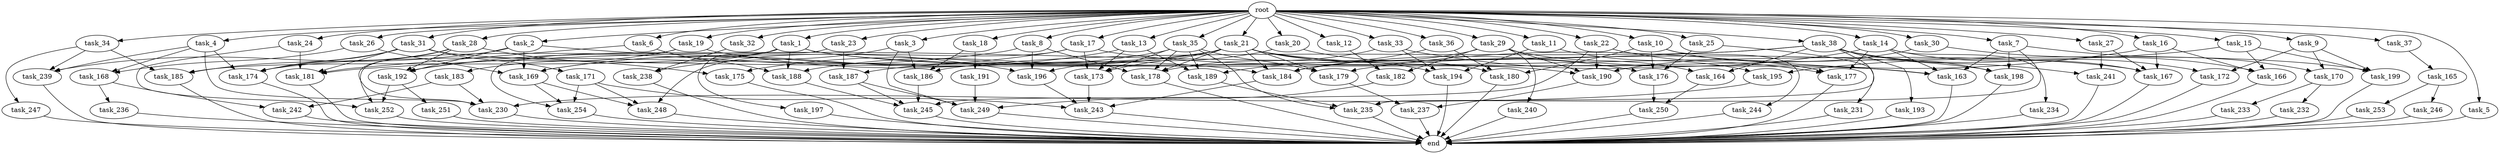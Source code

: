 digraph G {
  task_171 [size="420906795.008000"];
  task_32 [size="1.024000"];
  task_191 [size="214748364.800000"];
  task_247 [size="549755813.888000"];
  task_27 [size="1.024000"];
  task_251 [size="858993459.200000"];
  task_4 [size="1.024000"];
  task_2 [size="1.024000"];
  task_13 [size="1.024000"];
  task_182 [size="858993459.200000"];
  task_186 [size="506806140.928000"];
  task_177 [size="1357209665.536000"];
  task_168 [size="627065225.216000"];
  task_245 [size="1967095021.568000"];
  task_6 [size="1.024000"];
  task_9 [size="1.024000"];
  task_20 [size="1.024000"];
  task_175 [size="446676598.784000"];
  task_189 [size="1769526525.952000"];
  task_165 [size="34359738.368000"];
  task_188 [size="1236950581.248000"];
  task_231 [size="420906795.008000"];
  task_183 [size="549755813.888000"];
  task_242 [size="910533066.752000"];
  task_179 [size="1546188226.560000"];
  task_36 [size="1.024000"];
  task_16 [size="1.024000"];
  task_185 [size="1520418422.784000"];
  task_249 [size="807453851.648000"];
  task_243 [size="1365799600.128000"];
  task_198 [size="1322849927.168000"];
  task_170 [size="833223655.424000"];
  task_15 [size="1.024000"];
  task_10 [size="1.024000"];
  task_29 [size="1.024000"];
  task_199 [size="309237645.312000"];
  task_240 [size="309237645.312000"];
  task_250 [size="893353197.568000"];
  task_235 [size="1941325217.792000"];
  task_167 [size="1185410973.696000"];
  task_190 [size="1752346656.768000"];
  task_237 [size="1099511627.776000"];
  task_26 [size="1.024000"];
  task_25 [size="1.024000"];
  task_31 [size="1.024000"];
  end [size="0.000000"];
  task_169 [size="1597727834.112000"];
  task_192 [size="1391569403.904000"];
  task_239 [size="1322849927.168000"];
  task_180 [size="1254130450.432000"];
  task_18 [size="1.024000"];
  task_12 [size="1.024000"];
  task_230 [size="1391569403.904000"];
  task_33 [size="1.024000"];
  task_238 [size="429496729.600000"];
  task_197 [size="549755813.888000"];
  task_14 [size="1.024000"];
  task_241 [size="498216206.336000"];
  task_253 [size="214748364.800000"];
  task_173 [size="1348619730.944000"];
  task_236 [size="214748364.800000"];
  task_246 [size="214748364.800000"];
  task_184 [size="601295421.440000"];
  task_174 [size="944892805.120000"];
  task_21 [size="1.024000"];
  task_37 [size="1.024000"];
  task_244 [size="420906795.008000"];
  task_196 [size="1142461300.736000"];
  task_187 [size="893353197.568000"];
  task_23 [size="1.024000"];
  task_176 [size="979252543.488000"];
  root [size="0.000000"];
  task_5 [size="1.024000"];
  task_195 [size="171798691.840000"];
  task_193 [size="77309411.328000"];
  task_11 [size="1.024000"];
  task_194 [size="970662608.896000"];
  task_234 [size="77309411.328000"];
  task_3 [size="1.024000"];
  task_166 [size="618475290.624000"];
  task_19 [size="1.024000"];
  task_232 [size="858993459.200000"];
  task_22 [size="1.024000"];
  task_28 [size="1.024000"];
  task_7 [size="1.024000"];
  task_34 [size="1.024000"];
  task_233 [size="858993459.200000"];
  task_254 [size="249108103.168000"];
  task_252 [size="1151051235.328000"];
  task_17 [size="1.024000"];
  task_248 [size="352187318.272000"];
  task_164 [size="386547056.640000"];
  task_178 [size="2001454759.936000"];
  task_1 [size="1.024000"];
  task_181 [size="1262720385.024000"];
  task_172 [size="214748364.800000"];
  task_35 [size="1.024000"];
  task_163 [size="1889785610.240000"];
  task_30 [size="1.024000"];
  task_38 [size="1.024000"];
  task_24 [size="1.024000"];
  task_8 [size="1.024000"];

  task_171 -> task_243 [size="75497472.000000"];
  task_171 -> task_248 [size="75497472.000000"];
  task_171 -> task_254 [size="75497472.000000"];
  task_32 -> task_238 [size="209715200.000000"];
  task_191 -> task_249 [size="411041792.000000"];
  task_247 -> end [size="1.000000"];
  task_27 -> task_167 [size="411041792.000000"];
  task_27 -> task_241 [size="411041792.000000"];
  task_251 -> end [size="1.000000"];
  task_4 -> task_230 [size="75497472.000000"];
  task_4 -> task_168 [size="75497472.000000"];
  task_4 -> task_174 [size="75497472.000000"];
  task_4 -> task_239 [size="75497472.000000"];
  task_2 -> task_169 [size="679477248.000000"];
  task_2 -> task_192 [size="679477248.000000"];
  task_2 -> task_196 [size="679477248.000000"];
  task_2 -> task_239 [size="679477248.000000"];
  task_13 -> task_169 [size="209715200.000000"];
  task_13 -> task_173 [size="209715200.000000"];
  task_13 -> task_189 [size="209715200.000000"];
  task_182 -> task_249 [size="33554432.000000"];
  task_186 -> task_245 [size="536870912.000000"];
  task_177 -> end [size="1.000000"];
  task_168 -> task_242 [size="209715200.000000"];
  task_168 -> task_236 [size="209715200.000000"];
  task_245 -> end [size="1.000000"];
  task_6 -> task_181 [size="536870912.000000"];
  task_6 -> task_188 [size="536870912.000000"];
  task_9 -> task_199 [size="134217728.000000"];
  task_9 -> task_170 [size="134217728.000000"];
  task_9 -> task_172 [size="134217728.000000"];
  task_20 -> task_180 [size="134217728.000000"];
  task_20 -> task_196 [size="134217728.000000"];
  task_175 -> end [size="1.000000"];
  task_189 -> task_235 [size="301989888.000000"];
  task_165 -> task_246 [size="209715200.000000"];
  task_165 -> task_253 [size="209715200.000000"];
  task_188 -> task_245 [size="411041792.000000"];
  task_231 -> end [size="1.000000"];
  task_183 -> task_230 [size="679477248.000000"];
  task_183 -> task_242 [size="679477248.000000"];
  task_242 -> end [size="1.000000"];
  task_179 -> task_237 [size="536870912.000000"];
  task_36 -> task_189 [size="679477248.000000"];
  task_36 -> task_180 [size="679477248.000000"];
  task_16 -> task_167 [size="536870912.000000"];
  task_16 -> task_179 [size="536870912.000000"];
  task_16 -> task_166 [size="536870912.000000"];
  task_185 -> end [size="1.000000"];
  task_249 -> end [size="1.000000"];
  task_243 -> end [size="1.000000"];
  task_198 -> end [size="1.000000"];
  task_170 -> task_232 [size="838860800.000000"];
  task_170 -> task_233 [size="838860800.000000"];
  task_15 -> task_195 [size="33554432.000000"];
  task_15 -> task_199 [size="33554432.000000"];
  task_15 -> task_166 [size="33554432.000000"];
  task_10 -> task_176 [size="411041792.000000"];
  task_10 -> task_180 [size="411041792.000000"];
  task_10 -> task_177 [size="411041792.000000"];
  task_10 -> task_244 [size="411041792.000000"];
  task_29 -> task_240 [size="301989888.000000"];
  task_29 -> task_182 [size="301989888.000000"];
  task_29 -> task_184 [size="301989888.000000"];
  task_29 -> task_164 [size="301989888.000000"];
  task_29 -> task_190 [size="301989888.000000"];
  task_199 -> end [size="1.000000"];
  task_240 -> end [size="1.000000"];
  task_250 -> end [size="1.000000"];
  task_235 -> end [size="1.000000"];
  task_167 -> end [size="1.000000"];
  task_190 -> task_237 [size="536870912.000000"];
  task_237 -> end [size="1.000000"];
  task_26 -> task_169 [size="536870912.000000"];
  task_26 -> task_168 [size="536870912.000000"];
  task_25 -> task_231 [size="411041792.000000"];
  task_25 -> task_176 [size="411041792.000000"];
  task_31 -> task_163 [size="411041792.000000"];
  task_31 -> task_185 [size="411041792.000000"];
  task_31 -> task_171 [size="411041792.000000"];
  task_31 -> task_174 [size="411041792.000000"];
  task_31 -> task_181 [size="411041792.000000"];
  task_169 -> task_248 [size="134217728.000000"];
  task_169 -> task_254 [size="134217728.000000"];
  task_192 -> task_252 [size="838860800.000000"];
  task_192 -> task_251 [size="838860800.000000"];
  task_239 -> end [size="1.000000"];
  task_180 -> end [size="1.000000"];
  task_18 -> task_186 [size="209715200.000000"];
  task_18 -> task_191 [size="209715200.000000"];
  task_12 -> task_182 [size="536870912.000000"];
  task_230 -> end [size="1.000000"];
  task_33 -> task_194 [size="679477248.000000"];
  task_33 -> task_163 [size="679477248.000000"];
  task_33 -> task_178 [size="679477248.000000"];
  task_238 -> end [size="1.000000"];
  task_197 -> end [size="1.000000"];
  task_14 -> task_167 [size="75497472.000000"];
  task_14 -> task_163 [size="75497472.000000"];
  task_14 -> task_184 [size="75497472.000000"];
  task_14 -> task_177 [size="75497472.000000"];
  task_14 -> task_234 [size="75497472.000000"];
  task_241 -> end [size="1.000000"];
  task_253 -> end [size="1.000000"];
  task_173 -> task_243 [size="209715200.000000"];
  task_236 -> end [size="1.000000"];
  task_246 -> end [size="1.000000"];
  task_184 -> task_243 [size="838860800.000000"];
  task_174 -> end [size="1.000000"];
  task_21 -> task_175 [size="134217728.000000"];
  task_21 -> task_176 [size="134217728.000000"];
  task_21 -> task_184 [size="134217728.000000"];
  task_21 -> task_188 [size="134217728.000000"];
  task_21 -> task_178 [size="134217728.000000"];
  task_21 -> task_194 [size="134217728.000000"];
  task_21 -> task_199 [size="134217728.000000"];
  task_21 -> task_174 [size="134217728.000000"];
  task_21 -> task_173 [size="134217728.000000"];
  task_21 -> task_179 [size="134217728.000000"];
  task_37 -> task_165 [size="33554432.000000"];
  task_244 -> end [size="1.000000"];
  task_196 -> task_243 [size="209715200.000000"];
  task_187 -> task_245 [size="134217728.000000"];
  task_187 -> task_249 [size="134217728.000000"];
  task_23 -> task_187 [size="33554432.000000"];
  task_23 -> task_254 [size="33554432.000000"];
  task_176 -> task_250 [size="33554432.000000"];
  root -> task_12 [size="1.000000"];
  root -> task_36 [size="1.000000"];
  root -> task_16 [size="1.000000"];
  root -> task_9 [size="1.000000"];
  root -> task_1 [size="1.000000"];
  root -> task_11 [size="1.000000"];
  root -> task_22 [size="1.000000"];
  root -> task_7 [size="1.000000"];
  root -> task_28 [size="1.000000"];
  root -> task_4 [size="1.000000"];
  root -> task_34 [size="1.000000"];
  root -> task_2 [size="1.000000"];
  root -> task_15 [size="1.000000"];
  root -> task_10 [size="1.000000"];
  root -> task_29 [size="1.000000"];
  root -> task_21 [size="1.000000"];
  root -> task_17 [size="1.000000"];
  root -> task_18 [size="1.000000"];
  root -> task_27 [size="1.000000"];
  root -> task_20 [size="1.000000"];
  root -> task_23 [size="1.000000"];
  root -> task_6 [size="1.000000"];
  root -> task_32 [size="1.000000"];
  root -> task_5 [size="1.000000"];
  root -> task_37 [size="1.000000"];
  root -> task_26 [size="1.000000"];
  root -> task_25 [size="1.000000"];
  root -> task_8 [size="1.000000"];
  root -> task_35 [size="1.000000"];
  root -> task_13 [size="1.000000"];
  root -> task_30 [size="1.000000"];
  root -> task_19 [size="1.000000"];
  root -> task_33 [size="1.000000"];
  root -> task_38 [size="1.000000"];
  root -> task_24 [size="1.000000"];
  root -> task_3 [size="1.000000"];
  root -> task_31 [size="1.000000"];
  root -> task_14 [size="1.000000"];
  task_5 -> end [size="1.000000"];
  task_195 -> task_230 [size="301989888.000000"];
  task_193 -> end [size="1.000000"];
  task_11 -> task_194 [size="134217728.000000"];
  task_11 -> task_195 [size="134217728.000000"];
  task_194 -> end [size="1.000000"];
  task_234 -> end [size="1.000000"];
  task_3 -> task_238 [size="209715200.000000"];
  task_3 -> task_186 [size="209715200.000000"];
  task_3 -> task_249 [size="209715200.000000"];
  task_166 -> end [size="1.000000"];
  task_19 -> task_192 [size="75497472.000000"];
  task_19 -> task_184 [size="75497472.000000"];
  task_19 -> task_252 [size="75497472.000000"];
  task_232 -> end [size="1.000000"];
  task_22 -> task_245 [size="838860800.000000"];
  task_22 -> task_177 [size="838860800.000000"];
  task_22 -> task_190 [size="838860800.000000"];
  task_28 -> task_175 [size="301989888.000000"];
  task_28 -> task_230 [size="301989888.000000"];
  task_28 -> task_192 [size="301989888.000000"];
  task_28 -> task_174 [size="301989888.000000"];
  task_7 -> task_163 [size="679477248.000000"];
  task_7 -> task_198 [size="679477248.000000"];
  task_7 -> task_170 [size="679477248.000000"];
  task_7 -> task_235 [size="679477248.000000"];
  task_34 -> task_247 [size="536870912.000000"];
  task_34 -> task_185 [size="536870912.000000"];
  task_34 -> task_239 [size="536870912.000000"];
  task_233 -> end [size="1.000000"];
  task_254 -> end [size="1.000000"];
  task_252 -> end [size="1.000000"];
  task_17 -> task_167 [size="134217728.000000"];
  task_17 -> task_248 [size="134217728.000000"];
  task_17 -> task_173 [size="134217728.000000"];
  task_17 -> task_169 [size="134217728.000000"];
  task_248 -> end [size="1.000000"];
  task_164 -> task_250 [size="838860800.000000"];
  task_178 -> end [size="1.000000"];
  task_1 -> task_185 [size="536870912.000000"];
  task_1 -> task_197 [size="536870912.000000"];
  task_1 -> task_190 [size="536870912.000000"];
  task_1 -> task_188 [size="536870912.000000"];
  task_1 -> task_183 [size="536870912.000000"];
  task_1 -> task_198 [size="536870912.000000"];
  task_181 -> end [size="1.000000"];
  task_172 -> end [size="1.000000"];
  task_35 -> task_187 [size="838860800.000000"];
  task_35 -> task_189 [size="838860800.000000"];
  task_35 -> task_235 [size="838860800.000000"];
  task_35 -> task_179 [size="838860800.000000"];
  task_35 -> task_173 [size="838860800.000000"];
  task_35 -> task_178 [size="838860800.000000"];
  task_163 -> end [size="1.000000"];
  task_30 -> task_166 [size="33554432.000000"];
  task_30 -> task_190 [size="33554432.000000"];
  task_38 -> task_193 [size="75497472.000000"];
  task_38 -> task_241 [size="75497472.000000"];
  task_38 -> task_198 [size="75497472.000000"];
  task_38 -> task_164 [size="75497472.000000"];
  task_38 -> task_186 [size="75497472.000000"];
  task_38 -> task_172 [size="75497472.000000"];
  task_38 -> task_235 [size="75497472.000000"];
  task_38 -> task_181 [size="75497472.000000"];
  task_24 -> task_252 [size="209715200.000000"];
  task_24 -> task_181 [size="209715200.000000"];
  task_8 -> task_192 [size="301989888.000000"];
  task_8 -> task_178 [size="301989888.000000"];
  task_8 -> task_196 [size="301989888.000000"];
}
